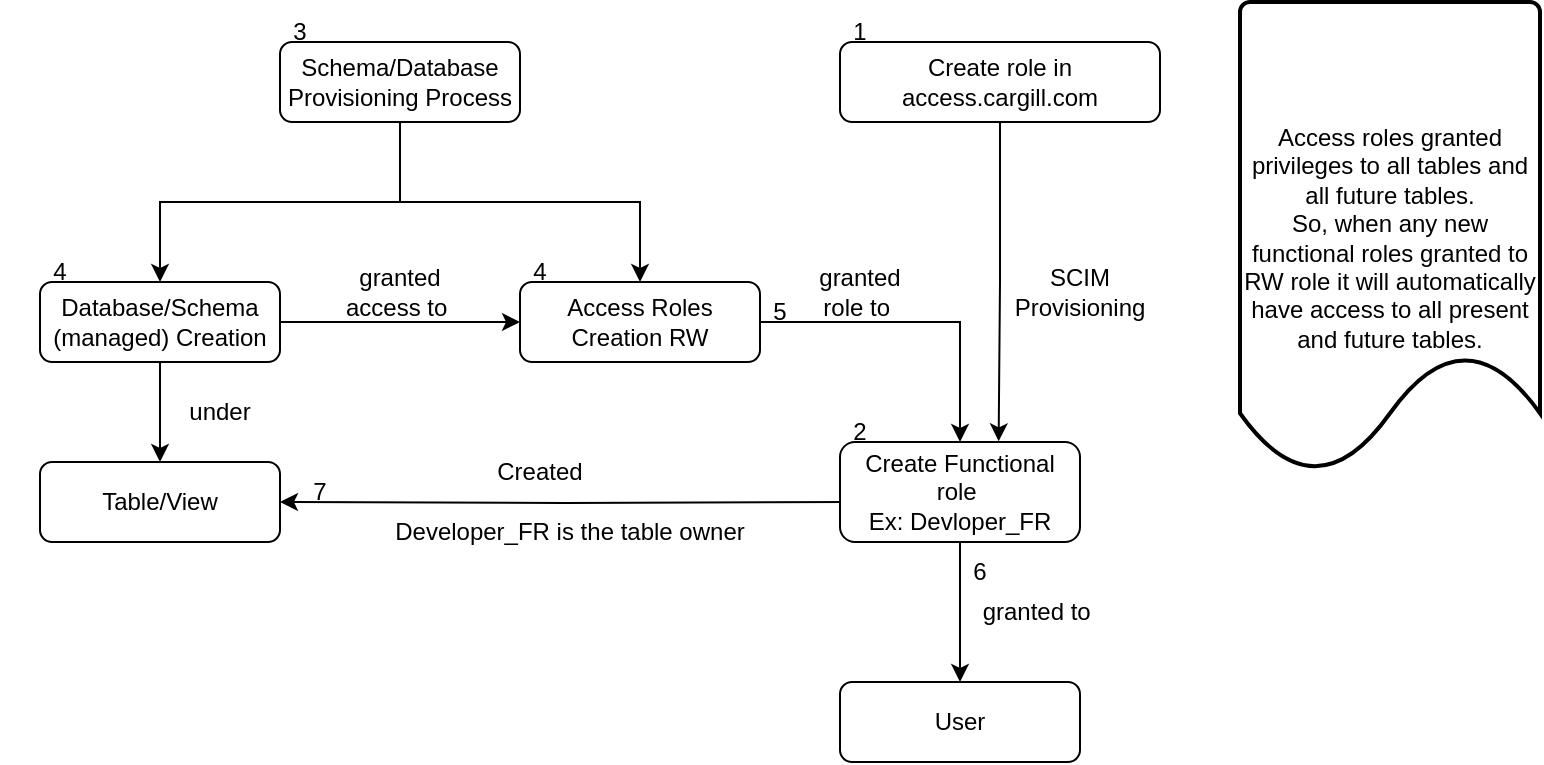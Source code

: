 <mxfile version="24.7.6" pages="2">
  <diagram id="C5RBs43oDa-KdzZeNtuy" name="Page-1">
    <mxGraphModel dx="1026" dy="1626" grid="1" gridSize="10" guides="1" tooltips="1" connect="1" arrows="1" fold="1" page="1" pageScale="1" pageWidth="827" pageHeight="1169" math="0" shadow="0">
      <root>
        <mxCell id="WIyWlLk6GJQsqaUBKTNV-0" />
        <mxCell id="WIyWlLk6GJQsqaUBKTNV-1" parent="WIyWlLk6GJQsqaUBKTNV-0" />
        <mxCell id="9yqcFfySSfIQWR7BFVH3-19" style="edgeStyle=orthogonalEdgeStyle;rounded=0;orthogonalLoop=1;jettySize=auto;html=1;entryX=0;entryY=0.5;entryDx=0;entryDy=0;" edge="1" parent="WIyWlLk6GJQsqaUBKTNV-1" source="WIyWlLk6GJQsqaUBKTNV-3" target="WIyWlLk6GJQsqaUBKTNV-7">
          <mxGeometry relative="1" as="geometry" />
        </mxCell>
        <mxCell id="9yqcFfySSfIQWR7BFVH3-29" value="" style="edgeStyle=orthogonalEdgeStyle;rounded=0;orthogonalLoop=1;jettySize=auto;html=1;" edge="1" parent="WIyWlLk6GJQsqaUBKTNV-1" source="WIyWlLk6GJQsqaUBKTNV-3" target="9yqcFfySSfIQWR7BFVH3-25">
          <mxGeometry relative="1" as="geometry" />
        </mxCell>
        <mxCell id="WIyWlLk6GJQsqaUBKTNV-3" value="Database/Schema (managed) Creation" style="rounded=1;whiteSpace=wrap;html=1;fontSize=12;glass=0;strokeWidth=1;shadow=0;" parent="WIyWlLk6GJQsqaUBKTNV-1" vertex="1">
          <mxGeometry x="40" y="80" width="120" height="40" as="geometry" />
        </mxCell>
        <mxCell id="9yqcFfySSfIQWR7BFVH3-10" value="" style="edgeStyle=orthogonalEdgeStyle;rounded=0;orthogonalLoop=1;jettySize=auto;html=1;" edge="1" parent="WIyWlLk6GJQsqaUBKTNV-1" source="WIyWlLk6GJQsqaUBKTNV-7" target="9yqcFfySSfIQWR7BFVH3-2">
          <mxGeometry relative="1" as="geometry" />
        </mxCell>
        <mxCell id="WIyWlLk6GJQsqaUBKTNV-7" value="Access Roles Creation RW" style="rounded=1;whiteSpace=wrap;html=1;fontSize=12;glass=0;strokeWidth=1;shadow=0;" parent="WIyWlLk6GJQsqaUBKTNV-1" vertex="1">
          <mxGeometry x="280" y="80" width="120" height="40" as="geometry" />
        </mxCell>
        <mxCell id="9yqcFfySSfIQWR7BFVH3-1" value="Create role in access.cargill.com" style="rounded=1;whiteSpace=wrap;html=1;fontSize=12;glass=0;strokeWidth=1;shadow=0;" vertex="1" parent="WIyWlLk6GJQsqaUBKTNV-1">
          <mxGeometry x="440" y="-40" width="160" height="40" as="geometry" />
        </mxCell>
        <mxCell id="9yqcFfySSfIQWR7BFVH3-23" value="" style="edgeStyle=orthogonalEdgeStyle;rounded=0;orthogonalLoop=1;jettySize=auto;html=1;" edge="1" parent="WIyWlLk6GJQsqaUBKTNV-1" source="9yqcFfySSfIQWR7BFVH3-2" target="9yqcFfySSfIQWR7BFVH3-22">
          <mxGeometry relative="1" as="geometry" />
        </mxCell>
        <mxCell id="9yqcFfySSfIQWR7BFVH3-27" style="edgeStyle=orthogonalEdgeStyle;rounded=0;orthogonalLoop=1;jettySize=auto;html=1;entryX=1;entryY=0.5;entryDx=0;entryDy=0;" edge="1" parent="WIyWlLk6GJQsqaUBKTNV-1" target="9yqcFfySSfIQWR7BFVH3-25">
          <mxGeometry relative="1" as="geometry">
            <mxPoint x="445" y="190" as="sourcePoint" />
            <mxPoint x="165" y="185" as="targetPoint" />
            <Array as="points" />
          </mxGeometry>
        </mxCell>
        <mxCell id="9yqcFfySSfIQWR7BFVH3-2" value="Create Functional role&amp;nbsp;&lt;div&gt;Ex: Devloper_FR&lt;/div&gt;" style="rounded=1;whiteSpace=wrap;html=1;fontSize=12;glass=0;strokeWidth=1;shadow=0;" vertex="1" parent="WIyWlLk6GJQsqaUBKTNV-1">
          <mxGeometry x="440" y="160" width="120" height="50" as="geometry" />
        </mxCell>
        <mxCell id="9yqcFfySSfIQWR7BFVH3-4" value="SCIM Provisioning" style="text;strokeColor=none;align=center;fillColor=none;html=1;verticalAlign=middle;whiteSpace=wrap;rounded=0;" vertex="1" parent="WIyWlLk6GJQsqaUBKTNV-1">
          <mxGeometry x="530" y="70" width="60" height="30" as="geometry" />
        </mxCell>
        <mxCell id="9yqcFfySSfIQWR7BFVH3-8" value="" style="edgeStyle=orthogonalEdgeStyle;rounded=0;orthogonalLoop=1;jettySize=auto;html=1;" edge="1" parent="WIyWlLk6GJQsqaUBKTNV-1" source="9yqcFfySSfIQWR7BFVH3-6" target="WIyWlLk6GJQsqaUBKTNV-3">
          <mxGeometry relative="1" as="geometry" />
        </mxCell>
        <mxCell id="9yqcFfySSfIQWR7BFVH3-17" style="edgeStyle=orthogonalEdgeStyle;rounded=0;orthogonalLoop=1;jettySize=auto;html=1;entryX=0.5;entryY=0;entryDx=0;entryDy=0;" edge="1" parent="WIyWlLk6GJQsqaUBKTNV-1" source="9yqcFfySSfIQWR7BFVH3-6" target="WIyWlLk6GJQsqaUBKTNV-7">
          <mxGeometry relative="1" as="geometry" />
        </mxCell>
        <mxCell id="9yqcFfySSfIQWR7BFVH3-6" value="Schema/Database Provisioning Process" style="rounded=1;whiteSpace=wrap;html=1;fontSize=12;glass=0;strokeWidth=1;shadow=0;" vertex="1" parent="WIyWlLk6GJQsqaUBKTNV-1">
          <mxGeometry x="160" y="-40" width="120" height="40" as="geometry" />
        </mxCell>
        <mxCell id="9yqcFfySSfIQWR7BFVH3-16" style="edgeStyle=orthogonalEdgeStyle;rounded=0;orthogonalLoop=1;jettySize=auto;html=1;entryX=0.661;entryY=-0.007;entryDx=0;entryDy=0;entryPerimeter=0;" edge="1" parent="WIyWlLk6GJQsqaUBKTNV-1" source="9yqcFfySSfIQWR7BFVH3-1" target="9yqcFfySSfIQWR7BFVH3-2">
          <mxGeometry relative="1" as="geometry" />
        </mxCell>
        <mxCell id="9yqcFfySSfIQWR7BFVH3-20" value="granted access to&amp;nbsp;" style="text;strokeColor=none;align=center;fillColor=none;html=1;verticalAlign=middle;whiteSpace=wrap;rounded=0;" vertex="1" parent="WIyWlLk6GJQsqaUBKTNV-1">
          <mxGeometry x="190" y="70" width="60" height="30" as="geometry" />
        </mxCell>
        <mxCell id="9yqcFfySSfIQWR7BFVH3-21" value="granted role to&amp;nbsp;" style="text;strokeColor=none;align=center;fillColor=none;html=1;verticalAlign=middle;whiteSpace=wrap;rounded=0;" vertex="1" parent="WIyWlLk6GJQsqaUBKTNV-1">
          <mxGeometry x="420" y="70" width="60" height="30" as="geometry" />
        </mxCell>
        <mxCell id="9yqcFfySSfIQWR7BFVH3-22" value="User" style="rounded=1;whiteSpace=wrap;html=1;fontSize=12;glass=0;strokeWidth=1;shadow=0;" vertex="1" parent="WIyWlLk6GJQsqaUBKTNV-1">
          <mxGeometry x="440" y="280" width="120" height="40" as="geometry" />
        </mxCell>
        <mxCell id="9yqcFfySSfIQWR7BFVH3-24" value="granted to&amp;nbsp;" style="text;strokeColor=none;align=center;fillColor=none;html=1;verticalAlign=middle;whiteSpace=wrap;rounded=0;" vertex="1" parent="WIyWlLk6GJQsqaUBKTNV-1">
          <mxGeometry x="510" y="230" width="60" height="30" as="geometry" />
        </mxCell>
        <mxCell id="9yqcFfySSfIQWR7BFVH3-25" value="Table/View" style="rounded=1;whiteSpace=wrap;html=1;fontSize=12;glass=0;strokeWidth=1;shadow=0;" vertex="1" parent="WIyWlLk6GJQsqaUBKTNV-1">
          <mxGeometry x="40" y="170" width="120" height="40" as="geometry" />
        </mxCell>
        <mxCell id="9yqcFfySSfIQWR7BFVH3-28" value="Created" style="text;strokeColor=none;align=center;fillColor=none;html=1;verticalAlign=middle;whiteSpace=wrap;rounded=0;" vertex="1" parent="WIyWlLk6GJQsqaUBKTNV-1">
          <mxGeometry x="260" y="160" width="60" height="30" as="geometry" />
        </mxCell>
        <mxCell id="9yqcFfySSfIQWR7BFVH3-30" value="under" style="text;strokeColor=none;align=center;fillColor=none;html=1;verticalAlign=middle;whiteSpace=wrap;rounded=0;" vertex="1" parent="WIyWlLk6GJQsqaUBKTNV-1">
          <mxGeometry x="100" y="130" width="60" height="30" as="geometry" />
        </mxCell>
        <mxCell id="9yqcFfySSfIQWR7BFVH3-35" value="Developer_FR is the table owner" style="text;strokeColor=none;align=center;fillColor=none;html=1;verticalAlign=middle;whiteSpace=wrap;rounded=0;" vertex="1" parent="WIyWlLk6GJQsqaUBKTNV-1">
          <mxGeometry x="180" y="190" width="250" height="30" as="geometry" />
        </mxCell>
        <mxCell id="9yqcFfySSfIQWR7BFVH3-36" value="1" style="text;strokeColor=none;align=center;fillColor=none;html=1;verticalAlign=middle;whiteSpace=wrap;rounded=0;" vertex="1" parent="WIyWlLk6GJQsqaUBKTNV-1">
          <mxGeometry x="420" y="-60" width="60" height="30" as="geometry" />
        </mxCell>
        <mxCell id="9yqcFfySSfIQWR7BFVH3-37" value="2" style="text;strokeColor=none;align=center;fillColor=none;html=1;verticalAlign=middle;whiteSpace=wrap;rounded=0;" vertex="1" parent="WIyWlLk6GJQsqaUBKTNV-1">
          <mxGeometry x="420" y="140" width="60" height="30" as="geometry" />
        </mxCell>
        <mxCell id="9yqcFfySSfIQWR7BFVH3-38" value="3" style="text;strokeColor=none;align=center;fillColor=none;html=1;verticalAlign=middle;whiteSpace=wrap;rounded=0;" vertex="1" parent="WIyWlLk6GJQsqaUBKTNV-1">
          <mxGeometry x="140" y="-60" width="60" height="30" as="geometry" />
        </mxCell>
        <mxCell id="9yqcFfySSfIQWR7BFVH3-39" value="4" style="text;strokeColor=none;align=center;fillColor=none;html=1;verticalAlign=middle;whiteSpace=wrap;rounded=0;" vertex="1" parent="WIyWlLk6GJQsqaUBKTNV-1">
          <mxGeometry x="260" y="60" width="60" height="30" as="geometry" />
        </mxCell>
        <mxCell id="9yqcFfySSfIQWR7BFVH3-40" value="4" style="text;strokeColor=none;align=center;fillColor=none;html=1;verticalAlign=middle;whiteSpace=wrap;rounded=0;" vertex="1" parent="WIyWlLk6GJQsqaUBKTNV-1">
          <mxGeometry x="20" y="60" width="60" height="30" as="geometry" />
        </mxCell>
        <mxCell id="9yqcFfySSfIQWR7BFVH3-41" value="5" style="text;strokeColor=none;align=center;fillColor=none;html=1;verticalAlign=middle;whiteSpace=wrap;rounded=0;" vertex="1" parent="WIyWlLk6GJQsqaUBKTNV-1">
          <mxGeometry x="380" y="80" width="60" height="30" as="geometry" />
        </mxCell>
        <mxCell id="9yqcFfySSfIQWR7BFVH3-42" value="6" style="text;strokeColor=none;align=center;fillColor=none;html=1;verticalAlign=middle;whiteSpace=wrap;rounded=0;" vertex="1" parent="WIyWlLk6GJQsqaUBKTNV-1">
          <mxGeometry x="480" y="210" width="60" height="30" as="geometry" />
        </mxCell>
        <mxCell id="9yqcFfySSfIQWR7BFVH3-45" value="7" style="text;strokeColor=none;align=center;fillColor=none;html=1;verticalAlign=middle;whiteSpace=wrap;rounded=0;" vertex="1" parent="WIyWlLk6GJQsqaUBKTNV-1">
          <mxGeometry x="150" y="170" width="60" height="30" as="geometry" />
        </mxCell>
        <mxCell id="9yqcFfySSfIQWR7BFVH3-47" value="Access roles granted privileges to all tables and all future tables.&lt;br&gt;So, when any new functional roles granted to RW role it will automatically have access to all present and future tables." style="strokeWidth=2;html=1;shape=mxgraph.flowchart.document2;whiteSpace=wrap;size=0.25;" vertex="1" parent="WIyWlLk6GJQsqaUBKTNV-1">
          <mxGeometry x="640" y="-60" width="150" height="235" as="geometry" />
        </mxCell>
      </root>
    </mxGraphModel>
  </diagram>
  <diagram id="15POkQhbPOfNYnhat-F8" name="Page-2">
    <mxGraphModel dx="2235" dy="1671" grid="1" gridSize="10" guides="1" tooltips="1" connect="1" arrows="1" fold="1" page="1" pageScale="1" pageWidth="850" pageHeight="1100" math="0" shadow="0">
      <root>
        <mxCell id="0" />
        <mxCell id="1" parent="0" />
        <mxCell id="bgkaT_zfcqGi3R_-l6v8-1" style="edgeStyle=orthogonalEdgeStyle;rounded=0;orthogonalLoop=1;jettySize=auto;html=1;entryX=0;entryY=0.5;entryDx=0;entryDy=0;" edge="1" parent="1" source="bgkaT_zfcqGi3R_-l6v8-3" target="bgkaT_zfcqGi3R_-l6v8-5">
          <mxGeometry relative="1" as="geometry" />
        </mxCell>
        <mxCell id="bgkaT_zfcqGi3R_-l6v8-2" value="" style="edgeStyle=orthogonalEdgeStyle;rounded=0;orthogonalLoop=1;jettySize=auto;html=1;" edge="1" parent="1" source="bgkaT_zfcqGi3R_-l6v8-3" target="bgkaT_zfcqGi3R_-l6v8-19">
          <mxGeometry relative="1" as="geometry" />
        </mxCell>
        <mxCell id="bgkaT_zfcqGi3R_-l6v8-3" value="Database/Schema (managed) Creation" style="rounded=1;whiteSpace=wrap;html=1;fontSize=12;glass=0;strokeWidth=1;shadow=0;" vertex="1" parent="1">
          <mxGeometry x="40" y="80" width="120" height="40" as="geometry" />
        </mxCell>
        <mxCell id="bgkaT_zfcqGi3R_-l6v8-4" value="" style="edgeStyle=orthogonalEdgeStyle;rounded=0;orthogonalLoop=1;jettySize=auto;html=1;" edge="1" parent="1" source="bgkaT_zfcqGi3R_-l6v8-5" target="bgkaT_zfcqGi3R_-l6v8-9">
          <mxGeometry relative="1" as="geometry" />
        </mxCell>
        <mxCell id="bgkaT_zfcqGi3R_-l6v8-5" value="Access Roles Creation RW" style="rounded=1;whiteSpace=wrap;html=1;fontSize=12;glass=0;strokeWidth=1;shadow=0;" vertex="1" parent="1">
          <mxGeometry x="280" y="80" width="120" height="40" as="geometry" />
        </mxCell>
        <mxCell id="bgkaT_zfcqGi3R_-l6v8-6" value="Create role in access.cargill.com" style="rounded=1;whiteSpace=wrap;html=1;fontSize=12;glass=0;strokeWidth=1;shadow=0;" vertex="1" parent="1">
          <mxGeometry x="440" y="-40" width="160" height="40" as="geometry" />
        </mxCell>
        <mxCell id="bgkaT_zfcqGi3R_-l6v8-7" value="" style="edgeStyle=orthogonalEdgeStyle;rounded=0;orthogonalLoop=1;jettySize=auto;html=1;" edge="1" parent="1" source="bgkaT_zfcqGi3R_-l6v8-9" target="bgkaT_zfcqGi3R_-l6v8-17">
          <mxGeometry relative="1" as="geometry" />
        </mxCell>
        <mxCell id="bgkaT_zfcqGi3R_-l6v8-8" style="edgeStyle=orthogonalEdgeStyle;rounded=0;orthogonalLoop=1;jettySize=auto;html=1;entryX=1;entryY=0.5;entryDx=0;entryDy=0;" edge="1" parent="1" target="bgkaT_zfcqGi3R_-l6v8-19">
          <mxGeometry relative="1" as="geometry">
            <mxPoint x="445" y="190" as="sourcePoint" />
            <mxPoint x="165" y="185" as="targetPoint" />
            <Array as="points" />
          </mxGeometry>
        </mxCell>
        <mxCell id="bgkaT_zfcqGi3R_-l6v8-9" value="Create Functional role&amp;nbsp;&lt;div&gt;Ex: Devloper_FR&lt;/div&gt;" style="rounded=1;whiteSpace=wrap;html=1;fontSize=12;glass=0;strokeWidth=1;shadow=0;" vertex="1" parent="1">
          <mxGeometry x="440" y="160" width="120" height="50" as="geometry" />
        </mxCell>
        <mxCell id="bgkaT_zfcqGi3R_-l6v8-10" value="SCIM Provisioning" style="text;strokeColor=none;align=center;fillColor=none;html=1;verticalAlign=middle;whiteSpace=wrap;rounded=0;" vertex="1" parent="1">
          <mxGeometry x="530" y="70" width="60" height="30" as="geometry" />
        </mxCell>
        <mxCell id="bgkaT_zfcqGi3R_-l6v8-11" value="" style="edgeStyle=orthogonalEdgeStyle;rounded=0;orthogonalLoop=1;jettySize=auto;html=1;" edge="1" parent="1" source="bgkaT_zfcqGi3R_-l6v8-13" target="bgkaT_zfcqGi3R_-l6v8-3">
          <mxGeometry relative="1" as="geometry" />
        </mxCell>
        <mxCell id="bgkaT_zfcqGi3R_-l6v8-12" style="edgeStyle=orthogonalEdgeStyle;rounded=0;orthogonalLoop=1;jettySize=auto;html=1;entryX=0.5;entryY=0;entryDx=0;entryDy=0;" edge="1" parent="1" source="bgkaT_zfcqGi3R_-l6v8-13" target="bgkaT_zfcqGi3R_-l6v8-5">
          <mxGeometry relative="1" as="geometry" />
        </mxCell>
        <mxCell id="bgkaT_zfcqGi3R_-l6v8-13" value="Schema/Database Provisioning Process" style="rounded=1;whiteSpace=wrap;html=1;fontSize=12;glass=0;strokeWidth=1;shadow=0;" vertex="1" parent="1">
          <mxGeometry x="160" y="-40" width="120" height="40" as="geometry" />
        </mxCell>
        <mxCell id="bgkaT_zfcqGi3R_-l6v8-14" style="edgeStyle=orthogonalEdgeStyle;rounded=0;orthogonalLoop=1;jettySize=auto;html=1;entryX=0.661;entryY=-0.007;entryDx=0;entryDy=0;entryPerimeter=0;" edge="1" parent="1" source="bgkaT_zfcqGi3R_-l6v8-6" target="bgkaT_zfcqGi3R_-l6v8-9">
          <mxGeometry relative="1" as="geometry" />
        </mxCell>
        <mxCell id="bgkaT_zfcqGi3R_-l6v8-15" value="granted access to&amp;nbsp;" style="text;strokeColor=none;align=center;fillColor=none;html=1;verticalAlign=middle;whiteSpace=wrap;rounded=0;" vertex="1" parent="1">
          <mxGeometry x="190" y="70" width="60" height="30" as="geometry" />
        </mxCell>
        <mxCell id="bgkaT_zfcqGi3R_-l6v8-16" value="granted role to&amp;nbsp;" style="text;strokeColor=none;align=center;fillColor=none;html=1;verticalAlign=middle;whiteSpace=wrap;rounded=0;" vertex="1" parent="1">
          <mxGeometry x="420" y="70" width="60" height="30" as="geometry" />
        </mxCell>
        <mxCell id="bgkaT_zfcqGi3R_-l6v8-17" value="User" style="rounded=1;whiteSpace=wrap;html=1;fontSize=12;glass=0;strokeWidth=1;shadow=0;" vertex="1" parent="1">
          <mxGeometry x="440" y="280" width="120" height="40" as="geometry" />
        </mxCell>
        <mxCell id="bgkaT_zfcqGi3R_-l6v8-18" value="granted to&amp;nbsp;" style="text;strokeColor=none;align=center;fillColor=none;html=1;verticalAlign=middle;whiteSpace=wrap;rounded=0;" vertex="1" parent="1">
          <mxGeometry x="510" y="230" width="60" height="30" as="geometry" />
        </mxCell>
        <mxCell id="bgkaT_zfcqGi3R_-l6v8-19" value="Table/View" style="rounded=1;whiteSpace=wrap;html=1;fontSize=12;glass=0;strokeWidth=1;shadow=0;" vertex="1" parent="1">
          <mxGeometry x="40" y="170" width="120" height="40" as="geometry" />
        </mxCell>
        <mxCell id="bgkaT_zfcqGi3R_-l6v8-20" value="Created" style="text;strokeColor=none;align=center;fillColor=none;html=1;verticalAlign=middle;whiteSpace=wrap;rounded=0;" vertex="1" parent="1">
          <mxGeometry x="260" y="160" width="60" height="30" as="geometry" />
        </mxCell>
        <mxCell id="bgkaT_zfcqGi3R_-l6v8-21" value="under" style="text;strokeColor=none;align=center;fillColor=none;html=1;verticalAlign=middle;whiteSpace=wrap;rounded=0;" vertex="1" parent="1">
          <mxGeometry x="100" y="130" width="60" height="30" as="geometry" />
        </mxCell>
        <mxCell id="bgkaT_zfcqGi3R_-l6v8-22" value="Developer_FR is the table owner" style="text;strokeColor=none;align=center;fillColor=none;html=1;verticalAlign=middle;whiteSpace=wrap;rounded=0;" vertex="1" parent="1">
          <mxGeometry x="180" y="190" width="250" height="30" as="geometry" />
        </mxCell>
        <mxCell id="bgkaT_zfcqGi3R_-l6v8-23" value="1" style="text;strokeColor=none;align=center;fillColor=none;html=1;verticalAlign=middle;whiteSpace=wrap;rounded=0;" vertex="1" parent="1">
          <mxGeometry x="420" y="-60" width="60" height="30" as="geometry" />
        </mxCell>
        <mxCell id="bgkaT_zfcqGi3R_-l6v8-24" value="2" style="text;strokeColor=none;align=center;fillColor=none;html=1;verticalAlign=middle;whiteSpace=wrap;rounded=0;" vertex="1" parent="1">
          <mxGeometry x="420" y="140" width="60" height="30" as="geometry" />
        </mxCell>
        <mxCell id="bgkaT_zfcqGi3R_-l6v8-25" value="3" style="text;strokeColor=none;align=center;fillColor=none;html=1;verticalAlign=middle;whiteSpace=wrap;rounded=0;" vertex="1" parent="1">
          <mxGeometry x="140" y="-60" width="60" height="30" as="geometry" />
        </mxCell>
        <mxCell id="bgkaT_zfcqGi3R_-l6v8-26" value="4" style="text;strokeColor=none;align=center;fillColor=none;html=1;verticalAlign=middle;whiteSpace=wrap;rounded=0;" vertex="1" parent="1">
          <mxGeometry x="260" y="60" width="60" height="30" as="geometry" />
        </mxCell>
        <mxCell id="bgkaT_zfcqGi3R_-l6v8-27" value="4" style="text;strokeColor=none;align=center;fillColor=none;html=1;verticalAlign=middle;whiteSpace=wrap;rounded=0;" vertex="1" parent="1">
          <mxGeometry x="20" y="60" width="60" height="30" as="geometry" />
        </mxCell>
        <mxCell id="bgkaT_zfcqGi3R_-l6v8-28" value="5" style="text;strokeColor=none;align=center;fillColor=none;html=1;verticalAlign=middle;whiteSpace=wrap;rounded=0;" vertex="1" parent="1">
          <mxGeometry x="380" y="80" width="60" height="30" as="geometry" />
        </mxCell>
        <mxCell id="bgkaT_zfcqGi3R_-l6v8-29" value="6" style="text;strokeColor=none;align=center;fillColor=none;html=1;verticalAlign=middle;whiteSpace=wrap;rounded=0;" vertex="1" parent="1">
          <mxGeometry x="480" y="210" width="60" height="30" as="geometry" />
        </mxCell>
        <mxCell id="bgkaT_zfcqGi3R_-l6v8-30" value="7" style="text;strokeColor=none;align=center;fillColor=none;html=1;verticalAlign=middle;whiteSpace=wrap;rounded=0;" vertex="1" parent="1">
          <mxGeometry x="150" y="170" width="60" height="30" as="geometry" />
        </mxCell>
        <mxCell id="bgkaT_zfcqGi3R_-l6v8-42" style="edgeStyle=orthogonalEdgeStyle;rounded=0;orthogonalLoop=1;jettySize=auto;html=1;entryX=0;entryY=0.5;entryDx=0;entryDy=0;" edge="1" parent="1" source="bgkaT_zfcqGi3R_-l6v8-32" target="bgkaT_zfcqGi3R_-l6v8-19">
          <mxGeometry relative="1" as="geometry" />
        </mxCell>
        <mxCell id="bgkaT_zfcqGi3R_-l6v8-43" style="edgeStyle=orthogonalEdgeStyle;rounded=0;orthogonalLoop=1;jettySize=auto;html=1;entryX=0.5;entryY=0;entryDx=0;entryDy=0;" edge="1" parent="1" source="bgkaT_zfcqGi3R_-l6v8-32" target="bgkaT_zfcqGi3R_-l6v8-13">
          <mxGeometry relative="1" as="geometry" />
        </mxCell>
        <mxCell id="bgkaT_zfcqGi3R_-l6v8-32" value="Create new Functional role&amp;nbsp;&lt;div&gt;Ex: Analyst_FR&lt;/div&gt;" style="rounded=1;whiteSpace=wrap;html=1;fontSize=12;glass=0;strokeWidth=1;shadow=0;" vertex="1" parent="1">
          <mxGeometry x="310" y="-220" width="120" height="50" as="geometry" />
        </mxCell>
        <mxCell id="bgkaT_zfcqGi3R_-l6v8-39" value="" style="endArrow=classic;html=1;rounded=0;exitX=0.667;exitY=0;exitDx=0;exitDy=0;exitPerimeter=0;entryX=0.406;entryY=1;entryDx=0;entryDy=0;entryPerimeter=0;" edge="1" parent="1" source="bgkaT_zfcqGi3R_-l6v8-5" target="bgkaT_zfcqGi3R_-l6v8-32">
          <mxGeometry width="50" height="50" relative="1" as="geometry">
            <mxPoint x="360" y="50" as="sourcePoint" />
            <mxPoint x="360" y="-30" as="targetPoint" />
          </mxGeometry>
        </mxCell>
        <mxCell id="bgkaT_zfcqGi3R_-l6v8-44" value="&lt;b&gt;8&lt;/b&gt;" style="text;strokeColor=none;align=center;fillColor=none;html=1;verticalAlign=middle;whiteSpace=wrap;rounded=0;" vertex="1" parent="1">
          <mxGeometry x="290" y="-240" width="60" height="30" as="geometry" />
        </mxCell>
        <mxCell id="bgkaT_zfcqGi3R_-l6v8-45" value="&lt;b&gt;9&lt;/b&gt;" style="text;strokeColor=none;align=center;fillColor=none;html=1;verticalAlign=middle;whiteSpace=wrap;rounded=0;" vertex="1" parent="1">
          <mxGeometry x="200" y="-180" width="60" height="30" as="geometry" />
        </mxCell>
        <mxCell id="bgkaT_zfcqGi3R_-l6v8-46" value="Request to granted to database or schema" style="text;strokeColor=none;align=center;fillColor=none;html=1;verticalAlign=middle;whiteSpace=wrap;rounded=0;rotation=-90;" vertex="1" parent="1">
          <mxGeometry x="130" y="-130" width="150" height="30" as="geometry" />
        </mxCell>
        <mxCell id="bgkaT_zfcqGi3R_-l6v8-48" value="Granted to role" style="text;strokeColor=none;align=center;fillColor=none;html=1;verticalAlign=middle;whiteSpace=wrap;rounded=0;rotation=-90;" vertex="1" parent="1">
          <mxGeometry x="295" y="-90" width="150" height="30" as="geometry" />
        </mxCell>
        <mxCell id="bgkaT_zfcqGi3R_-l6v8-49" value="&lt;b&gt;10&lt;/b&gt;" style="text;strokeColor=none;align=center;fillColor=none;html=1;verticalAlign=middle;whiteSpace=wrap;rounded=0;" vertex="1" parent="1">
          <mxGeometry x="320" y="-160" width="60" height="30" as="geometry" />
        </mxCell>
        <mxCell id="bgkaT_zfcqGi3R_-l6v8-50" value="As Access role granted to functional role it has privilege on current and future tables&amp;nbsp;" style="text;strokeColor=none;align=center;fillColor=none;html=1;verticalAlign=middle;whiteSpace=wrap;rounded=0;rotation=-90;" vertex="1" parent="1">
          <mxGeometry x="-130" y="-10" width="260" height="30" as="geometry" />
        </mxCell>
        <mxCell id="bgkaT_zfcqGi3R_-l6v8-51" value="&lt;b&gt;11&lt;/b&gt;" style="text;strokeColor=none;align=center;fillColor=none;html=1;verticalAlign=middle;whiteSpace=wrap;rounded=0;" vertex="1" parent="1">
          <mxGeometry y="190" width="60" height="30" as="geometry" />
        </mxCell>
      </root>
    </mxGraphModel>
  </diagram>
</mxfile>
